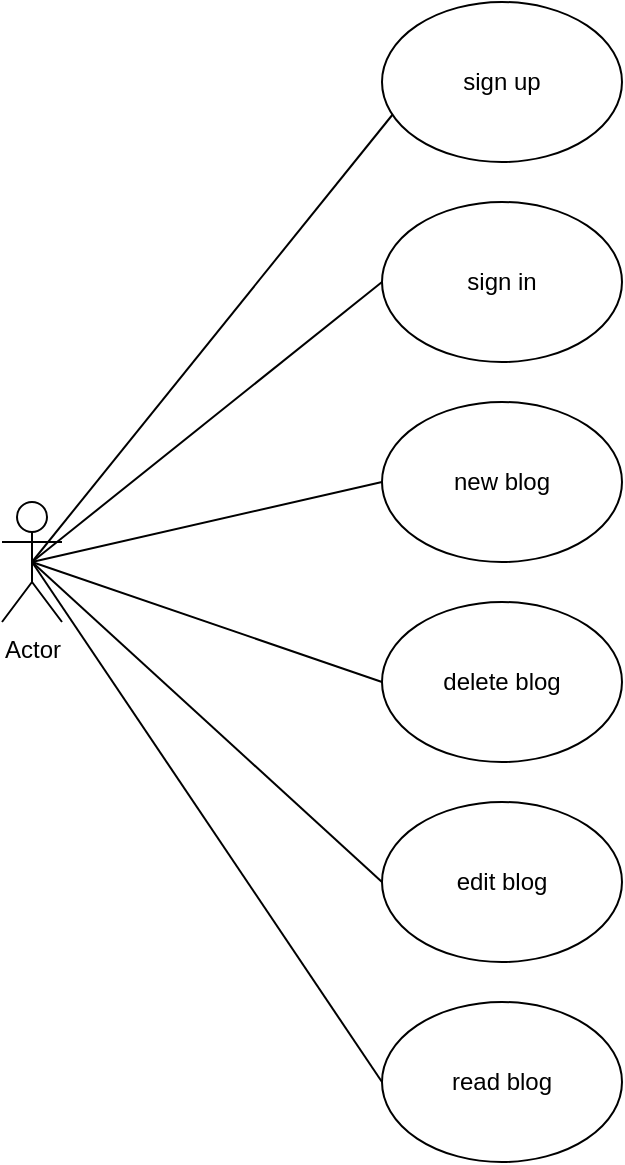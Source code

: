 <mxfile version="18.0.7" type="device"><diagram id="8iveqJwHpKMy1YKTtUnt" name="Page-1"><mxGraphModel dx="1186" dy="683" grid="1" gridSize="10" guides="1" tooltips="1" connect="1" arrows="1" fold="1" page="1" pageScale="1" pageWidth="827" pageHeight="1169" math="0" shadow="0"><root><mxCell id="0"/><mxCell id="1" parent="0"/><mxCell id="9HD7y3ReT4ir-kC9XLjz-5" value="Actor" style="shape=umlActor;verticalLabelPosition=bottom;verticalAlign=top;html=1;outlineConnect=0;" vertex="1" parent="1"><mxGeometry x="140" y="490" width="30" height="60" as="geometry"/></mxCell><mxCell id="9HD7y3ReT4ir-kC9XLjz-6" value="" style="endArrow=none;html=1;rounded=0;entryX=0.046;entryY=0.7;entryDx=0;entryDy=0;entryPerimeter=0;exitX=0.5;exitY=0.5;exitDx=0;exitDy=0;exitPerimeter=0;" edge="1" parent="1" source="9HD7y3ReT4ir-kC9XLjz-5" target="9HD7y3ReT4ir-kC9XLjz-10"><mxGeometry width="50" height="50" relative="1" as="geometry"><mxPoint x="190" y="380" as="sourcePoint"/><mxPoint x="330" y="300" as="targetPoint"/></mxGeometry></mxCell><mxCell id="9HD7y3ReT4ir-kC9XLjz-7" value="" style="endArrow=none;html=1;rounded=0;entryX=0;entryY=0.5;entryDx=0;entryDy=0;exitX=0.5;exitY=0.5;exitDx=0;exitDy=0;exitPerimeter=0;" edge="1" parent="1" source="9HD7y3ReT4ir-kC9XLjz-5" target="9HD7y3ReT4ir-kC9XLjz-11"><mxGeometry width="50" height="50" relative="1" as="geometry"><mxPoint x="200" y="440" as="sourcePoint"/><mxPoint x="330" y="400.5" as="targetPoint"/><Array as="points"/></mxGeometry></mxCell><mxCell id="9HD7y3ReT4ir-kC9XLjz-8" value="" style="endArrow=none;html=1;rounded=0;entryX=0;entryY=0.5;entryDx=0;entryDy=0;exitX=0.5;exitY=0.5;exitDx=0;exitDy=0;exitPerimeter=0;" edge="1" parent="1" source="9HD7y3ReT4ir-kC9XLjz-5" target="9HD7y3ReT4ir-kC9XLjz-12"><mxGeometry width="50" height="50" relative="1" as="geometry"><mxPoint x="190" y="380" as="sourcePoint"/><mxPoint x="330" y="460" as="targetPoint"/></mxGeometry></mxCell><mxCell id="9HD7y3ReT4ir-kC9XLjz-10" value="sign up" style="ellipse;whiteSpace=wrap;html=1;" vertex="1" parent="1"><mxGeometry x="330" y="240" width="120" height="80" as="geometry"/></mxCell><mxCell id="9HD7y3ReT4ir-kC9XLjz-11" value="sign in" style="ellipse;whiteSpace=wrap;html=1;" vertex="1" parent="1"><mxGeometry x="330" y="340" width="120" height="80" as="geometry"/></mxCell><mxCell id="9HD7y3ReT4ir-kC9XLjz-12" value="new blog" style="ellipse;whiteSpace=wrap;html=1;" vertex="1" parent="1"><mxGeometry x="330" y="440" width="120" height="80" as="geometry"/></mxCell><mxCell id="9HD7y3ReT4ir-kC9XLjz-14" value="delete blog" style="ellipse;whiteSpace=wrap;html=1;" vertex="1" parent="1"><mxGeometry x="330" y="540" width="120" height="80" as="geometry"/></mxCell><mxCell id="9HD7y3ReT4ir-kC9XLjz-16" value="edit blog" style="ellipse;whiteSpace=wrap;html=1;" vertex="1" parent="1"><mxGeometry x="330" y="640" width="120" height="80" as="geometry"/></mxCell><mxCell id="9HD7y3ReT4ir-kC9XLjz-17" value="read blog" style="ellipse;whiteSpace=wrap;html=1;" vertex="1" parent="1"><mxGeometry x="330" y="740" width="120" height="80" as="geometry"/></mxCell><mxCell id="9HD7y3ReT4ir-kC9XLjz-22" value="" style="endArrow=none;html=1;rounded=0;entryX=0;entryY=0.5;entryDx=0;entryDy=0;exitX=0.5;exitY=0.5;exitDx=0;exitDy=0;exitPerimeter=0;" edge="1" parent="1" source="9HD7y3ReT4ir-kC9XLjz-5" target="9HD7y3ReT4ir-kC9XLjz-14"><mxGeometry width="50" height="50" relative="1" as="geometry"><mxPoint x="250" y="650" as="sourcePoint"/><mxPoint x="300" y="600" as="targetPoint"/></mxGeometry></mxCell><mxCell id="9HD7y3ReT4ir-kC9XLjz-23" value="" style="endArrow=none;html=1;rounded=0;exitX=0.5;exitY=0.5;exitDx=0;exitDy=0;exitPerimeter=0;" edge="1" parent="1" source="9HD7y3ReT4ir-kC9XLjz-5"><mxGeometry width="50" height="50" relative="1" as="geometry"><mxPoint x="280" y="730" as="sourcePoint"/><mxPoint x="330" y="680" as="targetPoint"/></mxGeometry></mxCell><mxCell id="9HD7y3ReT4ir-kC9XLjz-24" value="" style="endArrow=none;html=1;rounded=0;exitX=0.5;exitY=0.5;exitDx=0;exitDy=0;exitPerimeter=0;entryX=0;entryY=0.5;entryDx=0;entryDy=0;" edge="1" parent="1" source="9HD7y3ReT4ir-kC9XLjz-5" target="9HD7y3ReT4ir-kC9XLjz-17"><mxGeometry width="50" height="50" relative="1" as="geometry"><mxPoint x="270" y="830" as="sourcePoint"/><mxPoint x="320" y="780" as="targetPoint"/></mxGeometry></mxCell></root></mxGraphModel></diagram></mxfile>